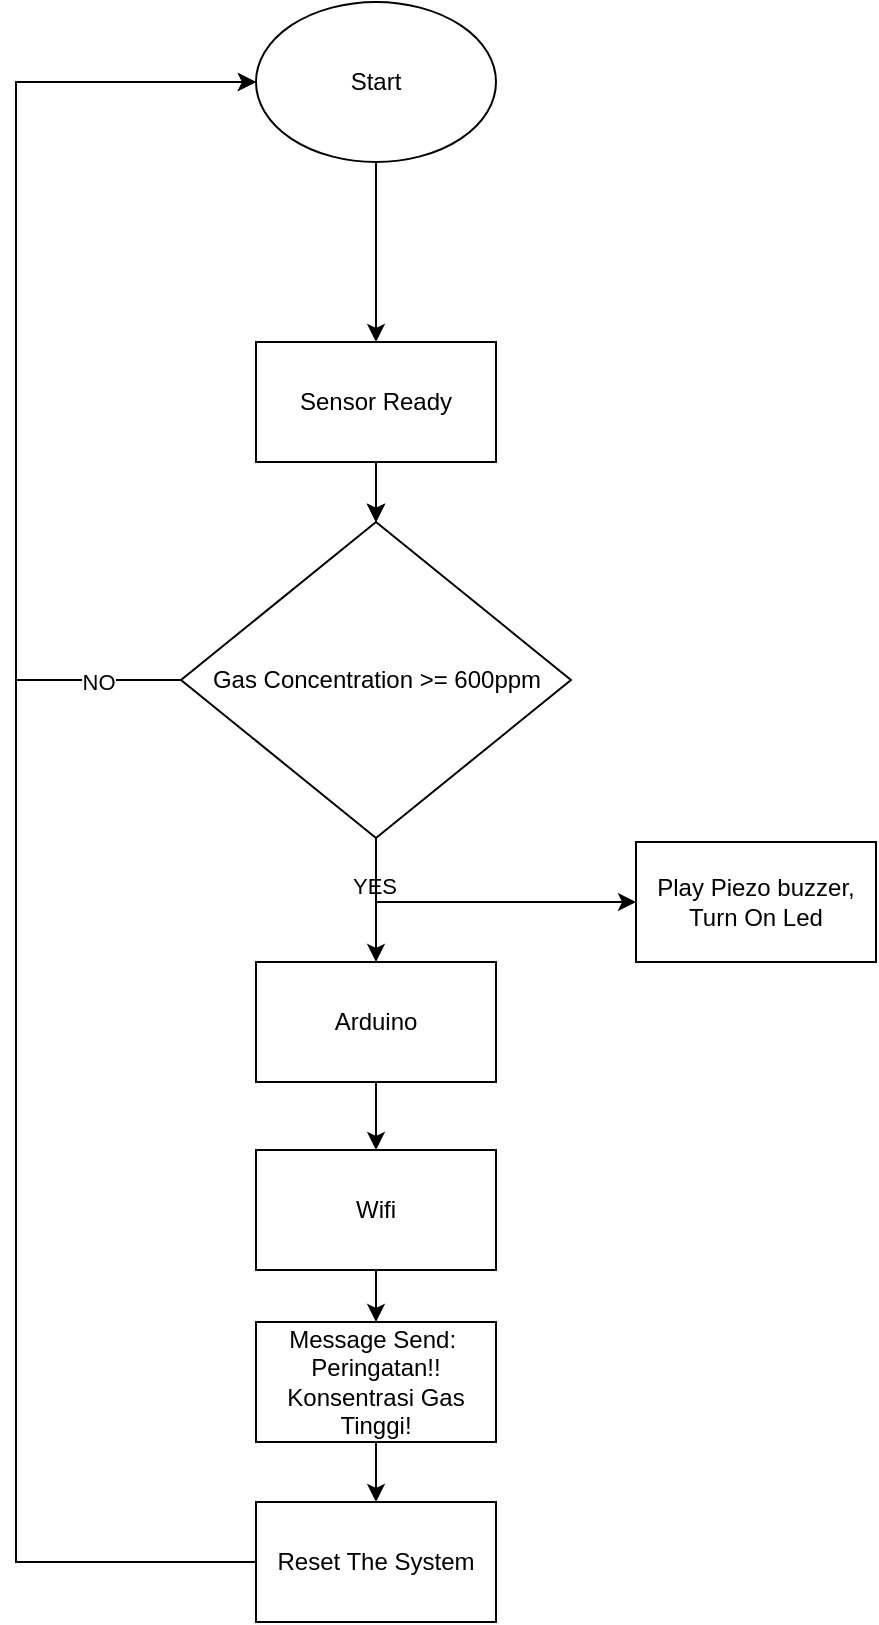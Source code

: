 <mxfile version="24.6.4" type="github">
  <diagram name="Page-1" id="HEXjeIwIEezqWGD8xMji">
    <mxGraphModel dx="474" dy="1947" grid="1" gridSize="10" guides="1" tooltips="1" connect="1" arrows="1" fold="1" page="1" pageScale="1" pageWidth="850" pageHeight="1100" math="0" shadow="0">
      <root>
        <mxCell id="0" />
        <mxCell id="1" parent="0" />
        <mxCell id="nfc6OqLTcZdqKSwCtkZa-12" value="" style="edgeStyle=orthogonalEdgeStyle;rounded=0;orthogonalLoop=1;jettySize=auto;html=1;" edge="1" parent="1" source="nfc6OqLTcZdqKSwCtkZa-10" target="nfc6OqLTcZdqKSwCtkZa-11">
          <mxGeometry relative="1" as="geometry" />
        </mxCell>
        <mxCell id="nfc6OqLTcZdqKSwCtkZa-10" value="Start" style="ellipse;whiteSpace=wrap;html=1;" vertex="1" parent="1">
          <mxGeometry x="320" y="-40" width="120" height="80" as="geometry" />
        </mxCell>
        <mxCell id="nfc6OqLTcZdqKSwCtkZa-14" value="" style="edgeStyle=orthogonalEdgeStyle;rounded=0;orthogonalLoop=1;jettySize=auto;html=1;" edge="1" parent="1" source="nfc6OqLTcZdqKSwCtkZa-11" target="nfc6OqLTcZdqKSwCtkZa-13">
          <mxGeometry relative="1" as="geometry" />
        </mxCell>
        <mxCell id="nfc6OqLTcZdqKSwCtkZa-15" value="" style="edgeStyle=orthogonalEdgeStyle;rounded=0;orthogonalLoop=1;jettySize=auto;html=1;" edge="1" parent="1" source="nfc6OqLTcZdqKSwCtkZa-11" target="nfc6OqLTcZdqKSwCtkZa-13">
          <mxGeometry relative="1" as="geometry" />
        </mxCell>
        <mxCell id="nfc6OqLTcZdqKSwCtkZa-16" value="" style="edgeStyle=orthogonalEdgeStyle;rounded=0;orthogonalLoop=1;jettySize=auto;html=1;" edge="1" parent="1" source="nfc6OqLTcZdqKSwCtkZa-11" target="nfc6OqLTcZdqKSwCtkZa-13">
          <mxGeometry relative="1" as="geometry" />
        </mxCell>
        <mxCell id="nfc6OqLTcZdqKSwCtkZa-11" value="Sensor Ready" style="whiteSpace=wrap;html=1;" vertex="1" parent="1">
          <mxGeometry x="320" y="130" width="120" height="60" as="geometry" />
        </mxCell>
        <mxCell id="nfc6OqLTcZdqKSwCtkZa-23" value="" style="edgeStyle=orthogonalEdgeStyle;rounded=0;orthogonalLoop=1;jettySize=auto;html=1;" edge="1" parent="1" source="nfc6OqLTcZdqKSwCtkZa-13" target="nfc6OqLTcZdqKSwCtkZa-22">
          <mxGeometry relative="1" as="geometry" />
        </mxCell>
        <mxCell id="nfc6OqLTcZdqKSwCtkZa-30" value="YES" style="edgeLabel;html=1;align=center;verticalAlign=middle;resizable=0;points=[];" vertex="1" connectable="0" parent="nfc6OqLTcZdqKSwCtkZa-23">
          <mxGeometry x="-0.25" y="-1" relative="1" as="geometry">
            <mxPoint as="offset" />
          </mxGeometry>
        </mxCell>
        <mxCell id="nfc6OqLTcZdqKSwCtkZa-37" value="" style="edgeStyle=orthogonalEdgeStyle;rounded=0;orthogonalLoop=1;jettySize=auto;html=1;entryX=0;entryY=0.5;entryDx=0;entryDy=0;" edge="1" parent="1" source="nfc6OqLTcZdqKSwCtkZa-13" target="nfc6OqLTcZdqKSwCtkZa-10">
          <mxGeometry relative="1" as="geometry">
            <mxPoint x="145" y="299" as="targetPoint" />
            <Array as="points">
              <mxPoint x="200" y="299" />
              <mxPoint x="200" />
            </Array>
          </mxGeometry>
        </mxCell>
        <mxCell id="nfc6OqLTcZdqKSwCtkZa-38" value="NO" style="edgeLabel;html=1;align=center;verticalAlign=middle;resizable=0;points=[];" vertex="1" connectable="0" parent="nfc6OqLTcZdqKSwCtkZa-37">
          <mxGeometry x="-0.835" y="1" relative="1" as="geometry">
            <mxPoint as="offset" />
          </mxGeometry>
        </mxCell>
        <mxCell id="nfc6OqLTcZdqKSwCtkZa-13" value="Gas Concentration &amp;gt;= 600ppm" style="rhombus;whiteSpace=wrap;html=1;" vertex="1" parent="1">
          <mxGeometry x="282.5" y="220" width="195" height="158" as="geometry" />
        </mxCell>
        <mxCell id="nfc6OqLTcZdqKSwCtkZa-25" value="" style="edgeStyle=orthogonalEdgeStyle;rounded=0;orthogonalLoop=1;jettySize=auto;html=1;" edge="1" parent="1" source="nfc6OqLTcZdqKSwCtkZa-22" target="nfc6OqLTcZdqKSwCtkZa-24">
          <mxGeometry relative="1" as="geometry" />
        </mxCell>
        <mxCell id="nfc6OqLTcZdqKSwCtkZa-22" value="Arduino" style="whiteSpace=wrap;html=1;" vertex="1" parent="1">
          <mxGeometry x="320" y="440" width="120" height="60" as="geometry" />
        </mxCell>
        <mxCell id="nfc6OqLTcZdqKSwCtkZa-27" value="" style="edgeStyle=orthogonalEdgeStyle;rounded=0;orthogonalLoop=1;jettySize=auto;html=1;" edge="1" parent="1" source="nfc6OqLTcZdqKSwCtkZa-24" target="nfc6OqLTcZdqKSwCtkZa-26">
          <mxGeometry relative="1" as="geometry" />
        </mxCell>
        <mxCell id="nfc6OqLTcZdqKSwCtkZa-24" value="Wifi" style="whiteSpace=wrap;html=1;" vertex="1" parent="1">
          <mxGeometry x="320" y="534" width="120" height="60" as="geometry" />
        </mxCell>
        <mxCell id="nfc6OqLTcZdqKSwCtkZa-29" value="" style="edgeStyle=orthogonalEdgeStyle;rounded=0;orthogonalLoop=1;jettySize=auto;html=1;" edge="1" parent="1" source="nfc6OqLTcZdqKSwCtkZa-26" target="nfc6OqLTcZdqKSwCtkZa-28">
          <mxGeometry relative="1" as="geometry" />
        </mxCell>
        <mxCell id="nfc6OqLTcZdqKSwCtkZa-26" value="Message Send:&amp;nbsp;&lt;div&gt;Peringatan!! Konsentrasi Gas Tinggi!&lt;/div&gt;" style="whiteSpace=wrap;html=1;" vertex="1" parent="1">
          <mxGeometry x="320" y="620" width="120" height="60" as="geometry" />
        </mxCell>
        <mxCell id="nfc6OqLTcZdqKSwCtkZa-35" value="" style="edgeStyle=orthogonalEdgeStyle;rounded=0;orthogonalLoop=1;jettySize=auto;html=1;exitX=0;exitY=0.5;exitDx=0;exitDy=0;entryX=0;entryY=0.5;entryDx=0;entryDy=0;" edge="1" parent="1" source="nfc6OqLTcZdqKSwCtkZa-28" target="nfc6OqLTcZdqKSwCtkZa-10">
          <mxGeometry relative="1" as="geometry">
            <mxPoint x="310" y="739.5" as="sourcePoint" />
            <mxPoint x="200" as="targetPoint" />
            <Array as="points">
              <mxPoint x="200" y="740" />
              <mxPoint x="200" />
            </Array>
          </mxGeometry>
        </mxCell>
        <mxCell id="nfc6OqLTcZdqKSwCtkZa-28" value="Reset The System" style="whiteSpace=wrap;html=1;" vertex="1" parent="1">
          <mxGeometry x="320" y="710" width="120" height="60" as="geometry" />
        </mxCell>
        <mxCell id="nfc6OqLTcZdqKSwCtkZa-31" value="" style="edgeStyle=orthogonalEdgeStyle;rounded=0;orthogonalLoop=1;jettySize=auto;html=1;exitX=0.5;exitY=1;exitDx=0;exitDy=0;entryX=0;entryY=0.5;entryDx=0;entryDy=0;" edge="1" parent="1" source="nfc6OqLTcZdqKSwCtkZa-13" target="nfc6OqLTcZdqKSwCtkZa-33">
          <mxGeometry relative="1" as="geometry">
            <mxPoint x="390" y="388" as="sourcePoint" />
            <mxPoint x="500" y="410" as="targetPoint" />
            <Array as="points">
              <mxPoint x="380" y="410" />
              <mxPoint x="500" y="410" />
            </Array>
          </mxGeometry>
        </mxCell>
        <mxCell id="nfc6OqLTcZdqKSwCtkZa-33" value="Play Piezo buzzer, Turn On Led" style="rounded=0;whiteSpace=wrap;html=1;" vertex="1" parent="1">
          <mxGeometry x="510" y="380" width="120" height="60" as="geometry" />
        </mxCell>
      </root>
    </mxGraphModel>
  </diagram>
</mxfile>

